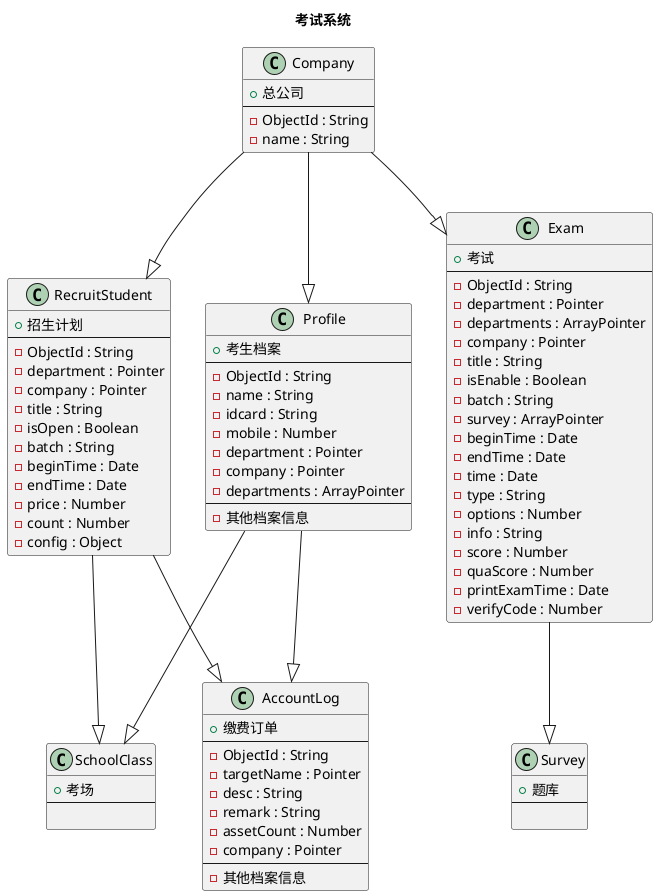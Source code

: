 @startuml testsystem;
title 考试系统
class Company {
    + 总公司
    --
    - ObjectId : String
    - name : String
}
class Profile {
    + 考生档案
    --
    - ObjectId : String
    - name : String
    - idcard : String
    - mobile : Number
    - department : Pointer
    - company : Pointer
    - departments : ArrayPointer
    --
     - 其他档案信息
}
class AccountLog {
    + 缴费订单
    --
    - ObjectId : String
    - targetName : Pointer
    - desc : String
    - remark : String
    - assetCount : Number
    - company : Pointer
    --
     - 其他档案信息
}
class RecruitStudent {
    + 招生计划
    --
    - ObjectId : String
    - department : Pointer
    - company : Pointer
    - title : String
    - isOpen : Boolean
    - batch : String
    - beginTime : Date
    - endTime : Date
    - price : Number
    - count : Number
    - config : Object
}

class Exam {
    + 考试
    --
    - ObjectId : String
    - department : Pointer
    - departments : ArrayPointer
    - company : Pointer
    - title : String
    - isEnable : Boolean
    - batch : String
    - survey : ArrayPointer
    - beginTime : Date 
    - endTime : Date
    - time : Date
    - type : String
    - options : Number
    - info : String
    - score : Number
    - quaScore : Number
    - printExamTime : Date
    - verifyCode : Number
}

class Survey {
    + 题库
    --
 
}
class SchoolClass {
    + 考场
    --
 
}

Company --|> Profile
Company --|> RecruitStudent
Company --|> Exam
Profile --|> AccountLog
RecruitStudent --|> AccountLog
Profile --|> SchoolClass
RecruitStudent --|> SchoolClass
Exam --|> Survey
